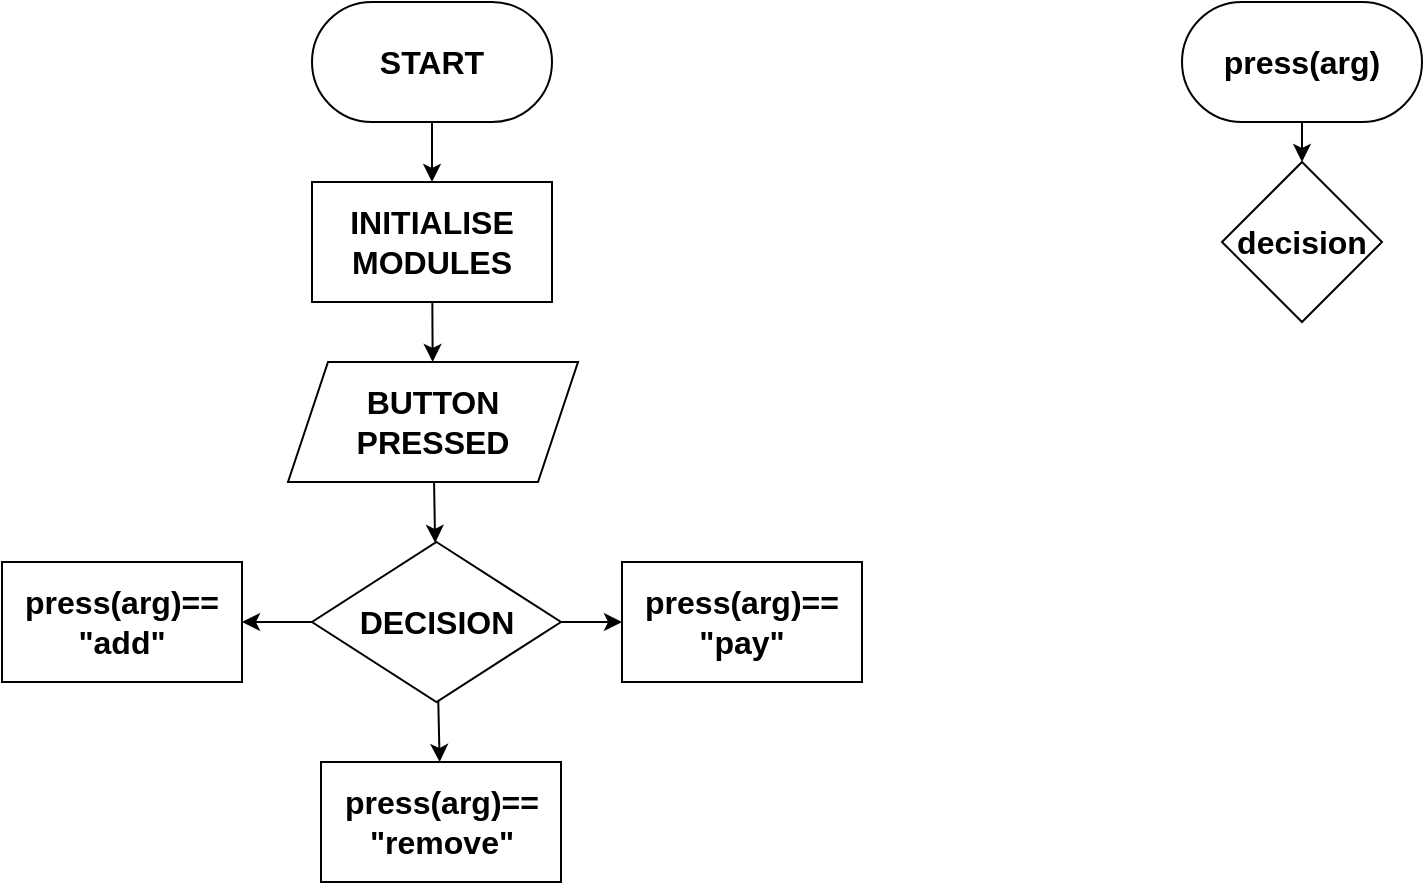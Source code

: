 <mxfile>
    <diagram id="a4ltD7ut11RuLwT1QWtY" name="Page-1">
        <mxGraphModel dx="1056" dy="1113" grid="1" gridSize="10" guides="1" tooltips="1" connect="1" arrows="1" fold="1" page="1" pageScale="1" pageWidth="850" pageHeight="1100" math="0" shadow="0">
            <root>
                <mxCell id="0"/>
                <mxCell id="1" parent="0"/>
                <mxCell id="5" style="edgeStyle=none;html=1;exitX=0.5;exitY=1;exitDx=0;exitDy=0;entryX=0.5;entryY=0;entryDx=0;entryDy=0;" parent="1" source="2" target="4" edge="1">
                    <mxGeometry relative="1" as="geometry"/>
                </mxCell>
                <mxCell id="2" value="START" style="rounded=1;whiteSpace=wrap;html=1;arcSize=50;strokeWidth=1;fontSize=16;fontStyle=1" parent="1" vertex="1">
                    <mxGeometry x="155" width="120" height="60" as="geometry"/>
                </mxCell>
                <mxCell id="7" value="" style="edgeStyle=none;html=1;" parent="1" source="4" target="6" edge="1">
                    <mxGeometry relative="1" as="geometry"/>
                </mxCell>
                <mxCell id="4" value="&lt;font&gt;&lt;span&gt;INITIALISE&lt;/span&gt;&lt;/font&gt;&lt;div&gt;&lt;font&gt;&lt;span&gt;MODULES&lt;/span&gt;&lt;/font&gt;&lt;/div&gt;" style="rounded=0;whiteSpace=wrap;html=1;fontSize=16;fontStyle=1" parent="1" vertex="1">
                    <mxGeometry x="155" y="90" width="120" height="60" as="geometry"/>
                </mxCell>
                <mxCell id="9" value="" style="edgeStyle=none;html=1;" parent="1" source="6" target="8" edge="1">
                    <mxGeometry relative="1" as="geometry"/>
                </mxCell>
                <mxCell id="6" value="&lt;b&gt;BUTTON PRESSED&lt;/b&gt;" style="shape=parallelogram;perimeter=parallelogramPerimeter;whiteSpace=wrap;html=1;fixedSize=1;fontSize=16;rounded=0;fontStyle=0;" parent="1" vertex="1">
                    <mxGeometry x="143" y="180" width="145" height="60" as="geometry"/>
                </mxCell>
                <mxCell id="11" value="" style="edgeStyle=none;html=1;" parent="1" source="8" target="10" edge="1">
                    <mxGeometry relative="1" as="geometry"/>
                </mxCell>
                <mxCell id="13" value="" style="edgeStyle=none;html=1;" parent="1" source="8" target="12" edge="1">
                    <mxGeometry relative="1" as="geometry"/>
                </mxCell>
                <mxCell id="15" value="" style="edgeStyle=none;html=1;" parent="1" source="8" target="14" edge="1">
                    <mxGeometry relative="1" as="geometry"/>
                </mxCell>
                <mxCell id="8" value="&lt;b&gt;DECISION&lt;/b&gt;" style="rhombus;whiteSpace=wrap;html=1;fontSize=16;rounded=0;fontStyle=0;" parent="1" vertex="1">
                    <mxGeometry x="155" y="270" width="124.5" height="80" as="geometry"/>
                </mxCell>
                <mxCell id="10" value="&lt;b&gt;press(arg)== &quot;add&quot;&lt;/b&gt;" style="whiteSpace=wrap;html=1;fontSize=16;rounded=0;fontStyle=0;" parent="1" vertex="1">
                    <mxGeometry y="280" width="120" height="60" as="geometry"/>
                </mxCell>
                <mxCell id="12" value="&lt;b style=&quot;color: rgb(0, 0, 0);&quot;&gt;press(arg)== &quot;pay&quot;&lt;/b&gt;" style="whiteSpace=wrap;html=1;fontSize=16;rounded=0;fontStyle=0;" parent="1" vertex="1">
                    <mxGeometry x="310" y="280" width="120" height="60" as="geometry"/>
                </mxCell>
                <mxCell id="14" value="&lt;b style=&quot;color: rgb(0, 0, 0);&quot;&gt;press(arg)== &quot;remove&quot;&lt;/b&gt;" style="whiteSpace=wrap;html=1;fontSize=16;rounded=0;fontStyle=0;" parent="1" vertex="1">
                    <mxGeometry x="159.5" y="380" width="120" height="60" as="geometry"/>
                </mxCell>
                <mxCell id="18" value="" style="edgeStyle=none;html=1;" edge="1" parent="1" source="16" target="17">
                    <mxGeometry relative="1" as="geometry"/>
                </mxCell>
                <mxCell id="16" value="press(arg)" style="rounded=1;whiteSpace=wrap;html=1;arcSize=50;strokeWidth=1;fontSize=16;fontStyle=1" vertex="1" parent="1">
                    <mxGeometry x="590" width="120" height="60" as="geometry"/>
                </mxCell>
                <mxCell id="17" value="decision" style="rhombus;whiteSpace=wrap;html=1;fontSize=16;rounded=1;arcSize=0;strokeWidth=1;fontStyle=1;" vertex="1" parent="1">
                    <mxGeometry x="610" y="80" width="80" height="80" as="geometry"/>
                </mxCell>
            </root>
        </mxGraphModel>
    </diagram>
</mxfile>